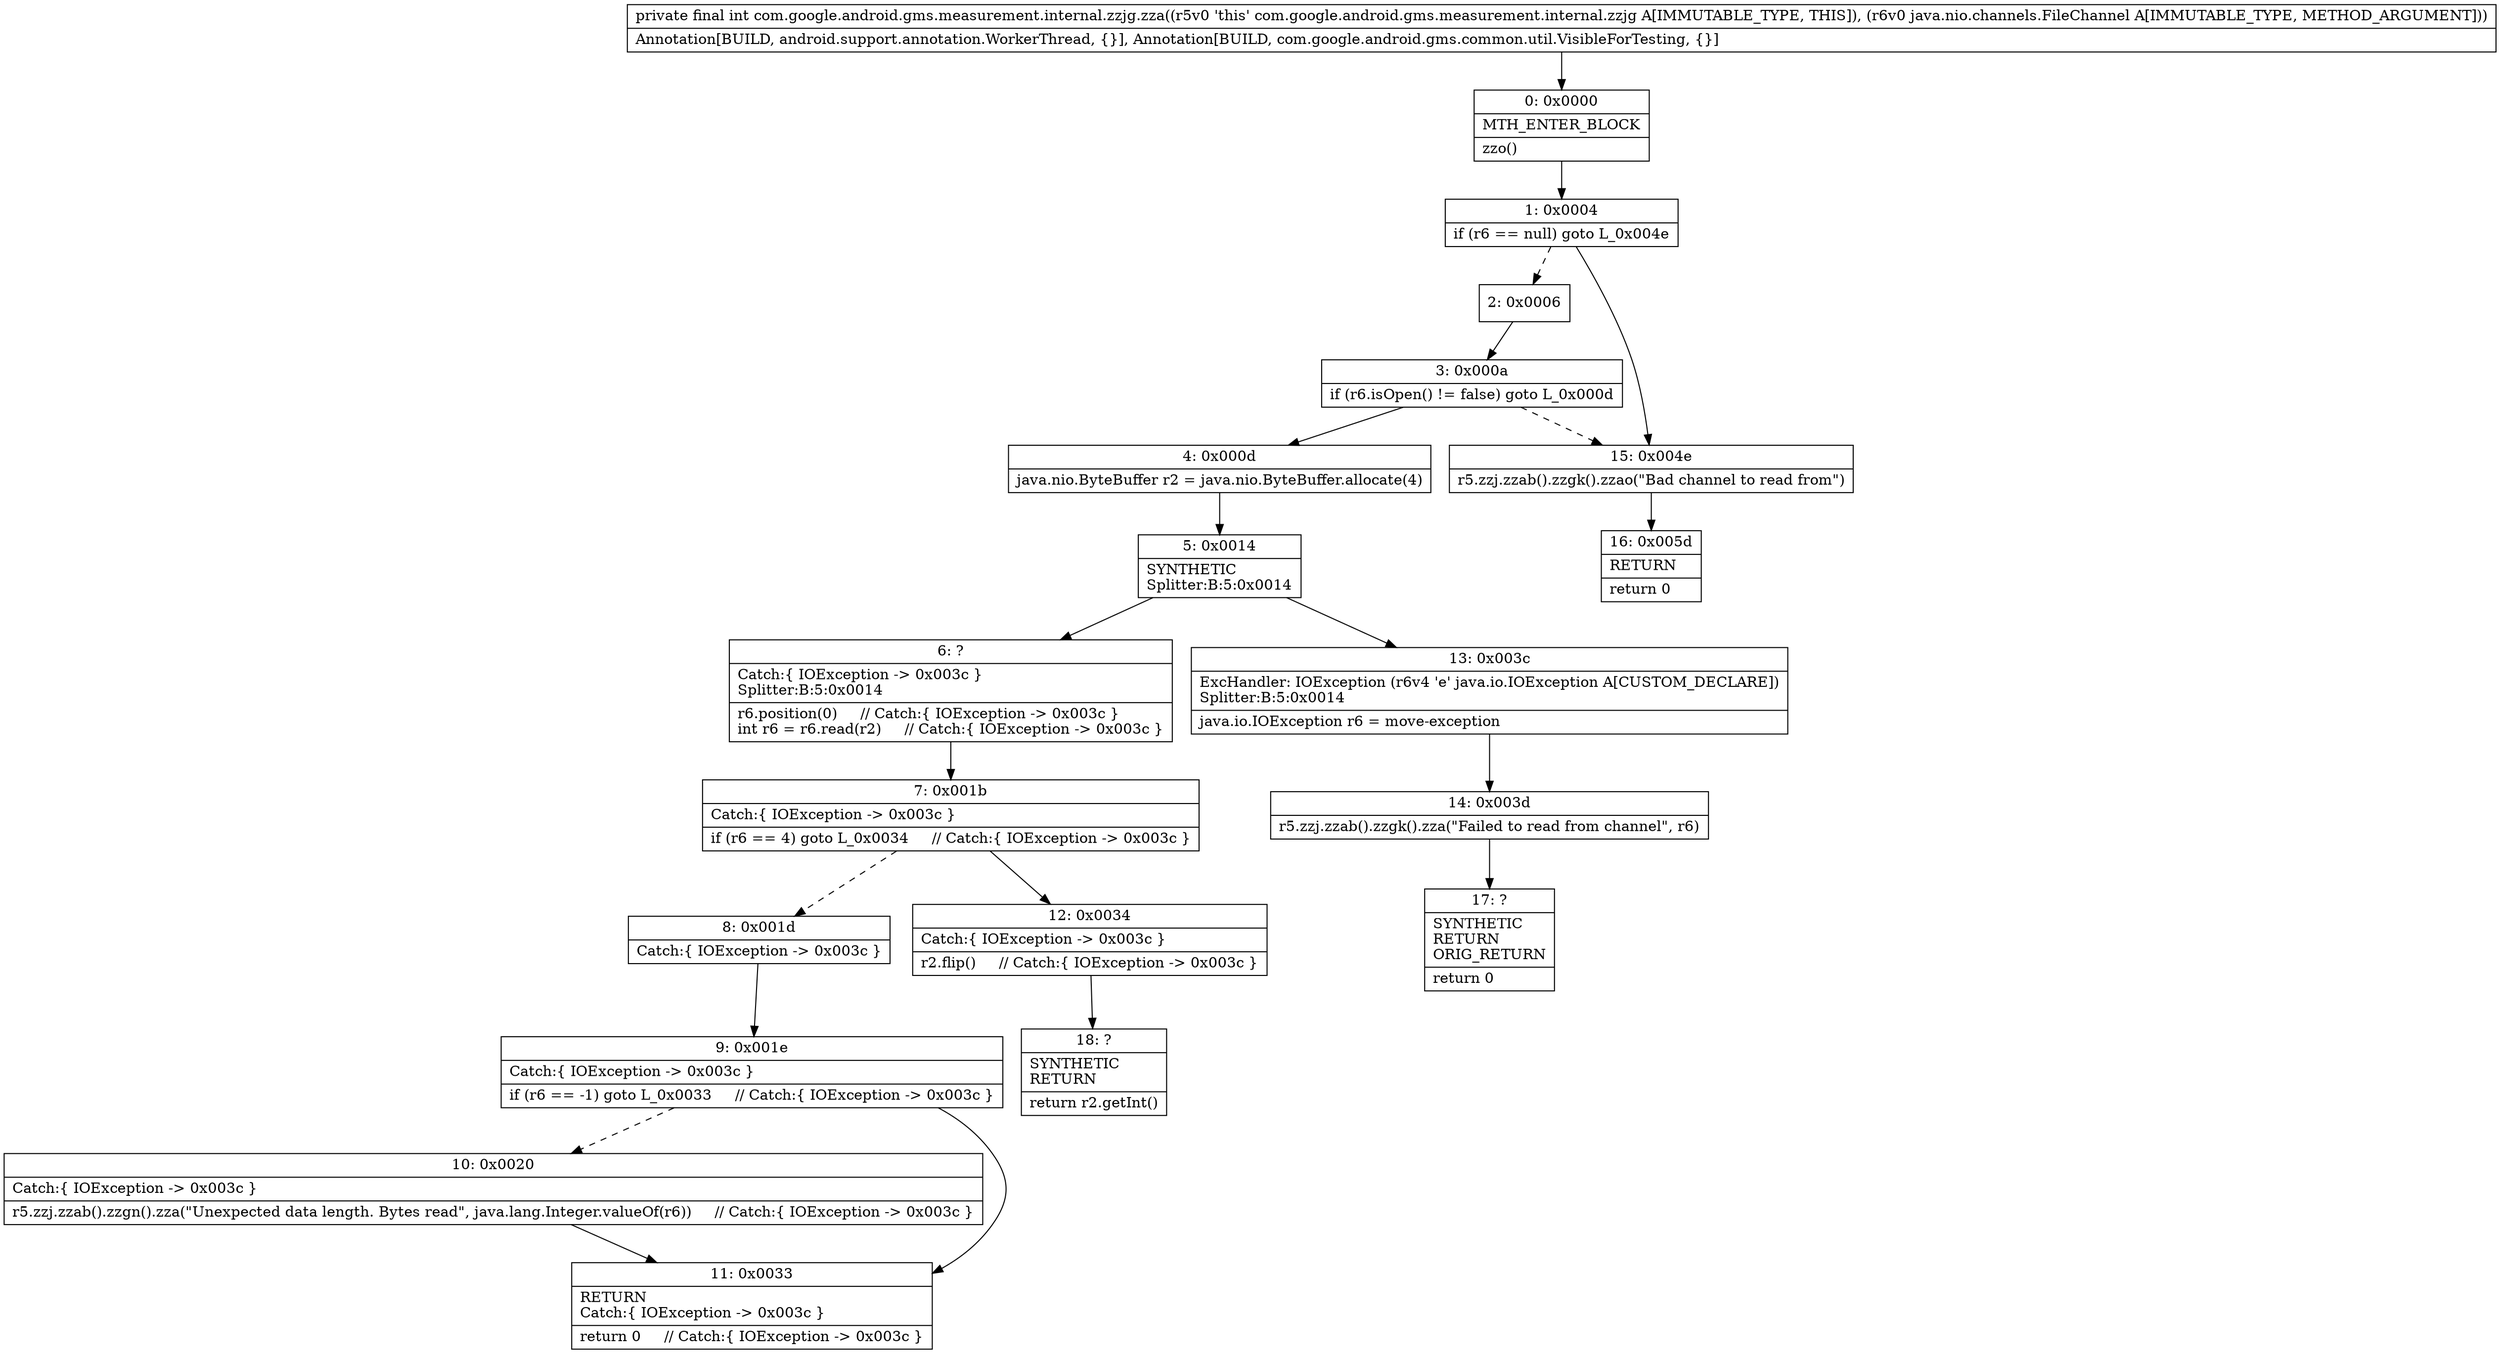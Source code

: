 digraph "CFG forcom.google.android.gms.measurement.internal.zzjg.zza(Ljava\/nio\/channels\/FileChannel;)I" {
Node_0 [shape=record,label="{0\:\ 0x0000|MTH_ENTER_BLOCK\l|zzo()\l}"];
Node_1 [shape=record,label="{1\:\ 0x0004|if (r6 == null) goto L_0x004e\l}"];
Node_2 [shape=record,label="{2\:\ 0x0006}"];
Node_3 [shape=record,label="{3\:\ 0x000a|if (r6.isOpen() != false) goto L_0x000d\l}"];
Node_4 [shape=record,label="{4\:\ 0x000d|java.nio.ByteBuffer r2 = java.nio.ByteBuffer.allocate(4)\l}"];
Node_5 [shape=record,label="{5\:\ 0x0014|SYNTHETIC\lSplitter:B:5:0x0014\l}"];
Node_6 [shape=record,label="{6\:\ ?|Catch:\{ IOException \-\> 0x003c \}\lSplitter:B:5:0x0014\l|r6.position(0)     \/\/ Catch:\{ IOException \-\> 0x003c \}\lint r6 = r6.read(r2)     \/\/ Catch:\{ IOException \-\> 0x003c \}\l}"];
Node_7 [shape=record,label="{7\:\ 0x001b|Catch:\{ IOException \-\> 0x003c \}\l|if (r6 == 4) goto L_0x0034     \/\/ Catch:\{ IOException \-\> 0x003c \}\l}"];
Node_8 [shape=record,label="{8\:\ 0x001d|Catch:\{ IOException \-\> 0x003c \}\l}"];
Node_9 [shape=record,label="{9\:\ 0x001e|Catch:\{ IOException \-\> 0x003c \}\l|if (r6 == \-1) goto L_0x0033     \/\/ Catch:\{ IOException \-\> 0x003c \}\l}"];
Node_10 [shape=record,label="{10\:\ 0x0020|Catch:\{ IOException \-\> 0x003c \}\l|r5.zzj.zzab().zzgn().zza(\"Unexpected data length. Bytes read\", java.lang.Integer.valueOf(r6))     \/\/ Catch:\{ IOException \-\> 0x003c \}\l}"];
Node_11 [shape=record,label="{11\:\ 0x0033|RETURN\lCatch:\{ IOException \-\> 0x003c \}\l|return 0     \/\/ Catch:\{ IOException \-\> 0x003c \}\l}"];
Node_12 [shape=record,label="{12\:\ 0x0034|Catch:\{ IOException \-\> 0x003c \}\l|r2.flip()     \/\/ Catch:\{ IOException \-\> 0x003c \}\l}"];
Node_13 [shape=record,label="{13\:\ 0x003c|ExcHandler: IOException (r6v4 'e' java.io.IOException A[CUSTOM_DECLARE])\lSplitter:B:5:0x0014\l|java.io.IOException r6 = move\-exception\l}"];
Node_14 [shape=record,label="{14\:\ 0x003d|r5.zzj.zzab().zzgk().zza(\"Failed to read from channel\", r6)\l}"];
Node_15 [shape=record,label="{15\:\ 0x004e|r5.zzj.zzab().zzgk().zzao(\"Bad channel to read from\")\l}"];
Node_16 [shape=record,label="{16\:\ 0x005d|RETURN\l|return 0\l}"];
Node_17 [shape=record,label="{17\:\ ?|SYNTHETIC\lRETURN\lORIG_RETURN\l|return 0\l}"];
Node_18 [shape=record,label="{18\:\ ?|SYNTHETIC\lRETURN\l|return r2.getInt()\l}"];
MethodNode[shape=record,label="{private final int com.google.android.gms.measurement.internal.zzjg.zza((r5v0 'this' com.google.android.gms.measurement.internal.zzjg A[IMMUTABLE_TYPE, THIS]), (r6v0 java.nio.channels.FileChannel A[IMMUTABLE_TYPE, METHOD_ARGUMENT]))  | Annotation[BUILD, android.support.annotation.WorkerThread, \{\}], Annotation[BUILD, com.google.android.gms.common.util.VisibleForTesting, \{\}]\l}"];
MethodNode -> Node_0;
Node_0 -> Node_1;
Node_1 -> Node_2[style=dashed];
Node_1 -> Node_15;
Node_2 -> Node_3;
Node_3 -> Node_4;
Node_3 -> Node_15[style=dashed];
Node_4 -> Node_5;
Node_5 -> Node_6;
Node_5 -> Node_13;
Node_6 -> Node_7;
Node_7 -> Node_8[style=dashed];
Node_7 -> Node_12;
Node_8 -> Node_9;
Node_9 -> Node_10[style=dashed];
Node_9 -> Node_11;
Node_10 -> Node_11;
Node_12 -> Node_18;
Node_13 -> Node_14;
Node_14 -> Node_17;
Node_15 -> Node_16;
}

